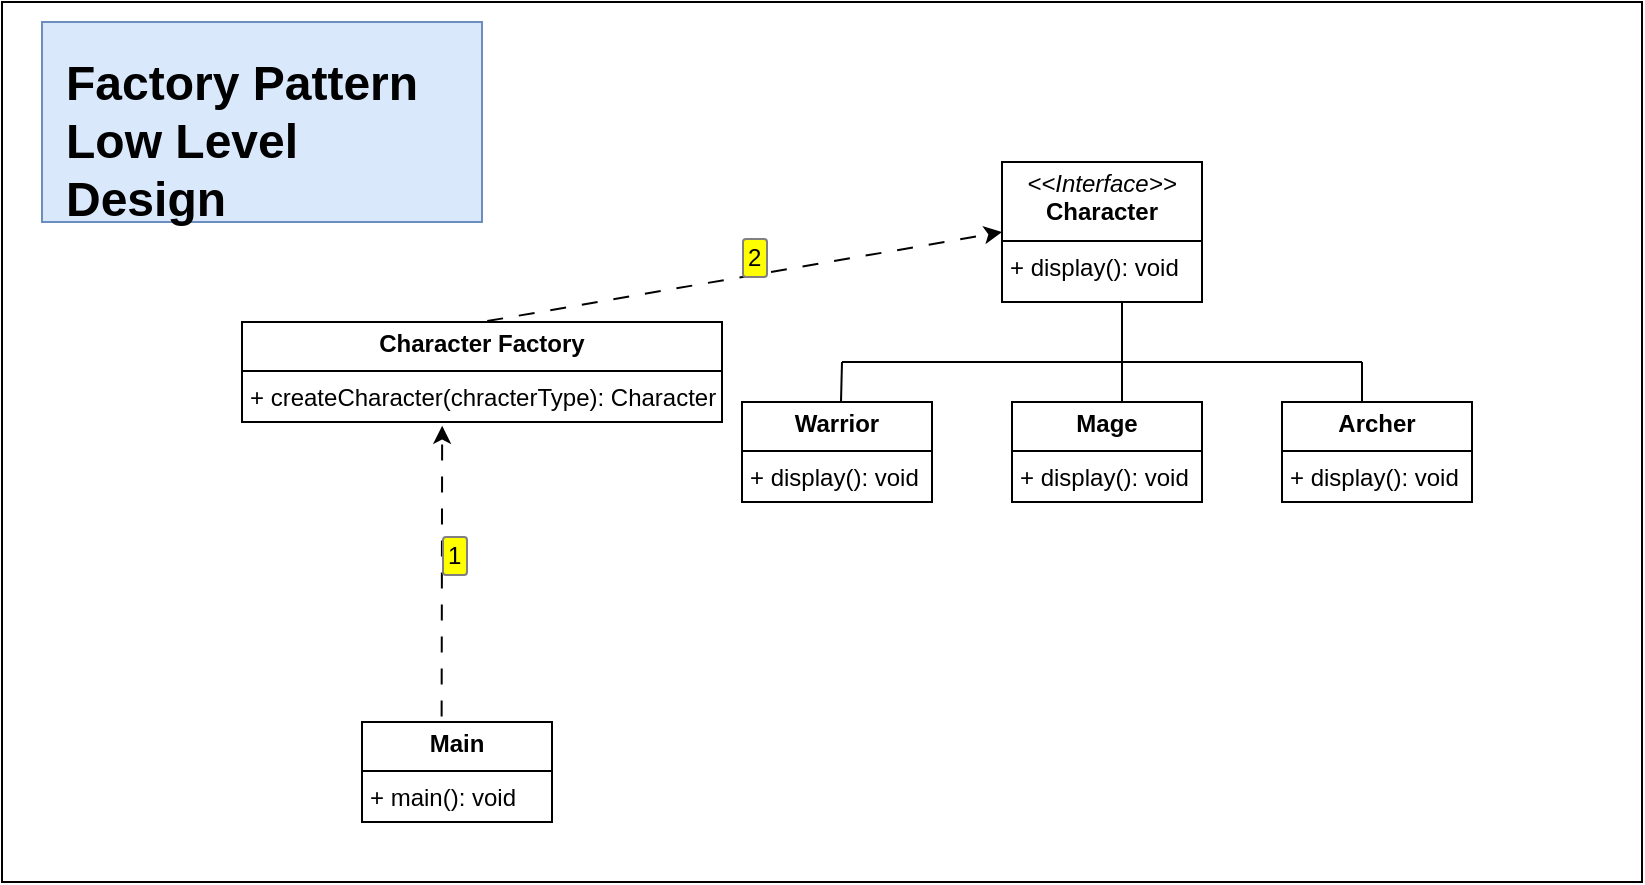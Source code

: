 <mxfile version="24.2.2" type="github">
  <diagram name="Page-1" id="CSn7-STJ8X5tQMEgrje4">
    <mxGraphModel dx="1105" dy="549" grid="1" gridSize="10" guides="1" tooltips="1" connect="1" arrows="1" fold="1" page="1" pageScale="1" pageWidth="850" pageHeight="1100" math="0" shadow="0">
      <root>
        <mxCell id="0" />
        <mxCell id="1" parent="0" />
        <mxCell id="d9FQ3PP9enAMd9kNU5a0-19" value="" style="rounded=0;whiteSpace=wrap;html=1;" vertex="1" parent="1">
          <mxGeometry width="820" height="440" as="geometry" />
        </mxCell>
        <mxCell id="d9FQ3PP9enAMd9kNU5a0-2" value="" style="rounded=0;whiteSpace=wrap;html=1;fillColor=#dae8fc;strokeColor=#6c8ebf;movable=0;" vertex="1" parent="1">
          <mxGeometry x="20" y="10" width="220" height="100" as="geometry" />
        </mxCell>
        <mxCell id="d9FQ3PP9enAMd9kNU5a0-1" value="&lt;h1 style=&quot;margin-top: 0px;&quot;&gt;Factory Pattern Low Level Design&lt;/h1&gt;&lt;p&gt;&lt;br&gt;&lt;/p&gt;" style="text;html=1;whiteSpace=wrap;overflow=hidden;rounded=0;" vertex="1" parent="1">
          <mxGeometry x="30" y="20" width="180" height="90" as="geometry" />
        </mxCell>
        <mxCell id="d9FQ3PP9enAMd9kNU5a0-3" value="&lt;p style=&quot;margin:0px;margin-top:4px;text-align:center;&quot;&gt;&lt;i&gt;&amp;lt;&amp;lt;Interface&amp;gt;&amp;gt;&lt;/i&gt;&lt;br&gt;&lt;b&gt;Character&lt;/b&gt;&lt;/p&gt;&lt;hr size=&quot;1&quot; style=&quot;border-style:solid;&quot;&gt;&lt;p style=&quot;margin:0px;margin-left:4px;&quot;&gt;+ display(): void&lt;br&gt;&lt;/p&gt;" style="verticalAlign=top;align=left;overflow=fill;html=1;whiteSpace=wrap;" vertex="1" parent="1">
          <mxGeometry x="500" y="80" width="100" height="70" as="geometry" />
        </mxCell>
        <mxCell id="d9FQ3PP9enAMd9kNU5a0-4" value="&lt;p style=&quot;margin:0px;margin-top:4px;text-align:center;&quot;&gt;&lt;b&gt;Warrior&lt;/b&gt;&lt;/p&gt;&lt;hr size=&quot;1&quot; style=&quot;border-style:solid;&quot;&gt;&lt;p style=&quot;margin:0px;margin-left:4px;&quot;&gt;+ display(): void&lt;/p&gt;" style="verticalAlign=top;align=left;overflow=fill;html=1;whiteSpace=wrap;" vertex="1" parent="1">
          <mxGeometry x="370" y="200" width="95" height="50" as="geometry" />
        </mxCell>
        <mxCell id="d9FQ3PP9enAMd9kNU5a0-5" value="&lt;p style=&quot;margin:0px;margin-top:4px;text-align:center;&quot;&gt;&lt;b&gt;Mage&lt;/b&gt;&lt;/p&gt;&lt;hr size=&quot;1&quot; style=&quot;border-style:solid;&quot;&gt;&lt;p style=&quot;margin:0px;margin-left:4px;&quot;&gt;+ display(): void&lt;/p&gt;" style="verticalAlign=top;align=left;overflow=fill;html=1;whiteSpace=wrap;" vertex="1" parent="1">
          <mxGeometry x="505" y="200" width="95" height="50" as="geometry" />
        </mxCell>
        <mxCell id="d9FQ3PP9enAMd9kNU5a0-6" value="&lt;p style=&quot;margin:0px;margin-top:4px;text-align:center;&quot;&gt;&lt;b&gt;Archer&lt;/b&gt;&lt;/p&gt;&lt;hr size=&quot;1&quot; style=&quot;border-style:solid;&quot;&gt;&lt;p style=&quot;margin:0px;margin-left:4px;&quot;&gt;+ display(): void&lt;/p&gt;" style="verticalAlign=top;align=left;overflow=fill;html=1;whiteSpace=wrap;" vertex="1" parent="1">
          <mxGeometry x="640" y="200" width="95" height="50" as="geometry" />
        </mxCell>
        <mxCell id="d9FQ3PP9enAMd9kNU5a0-10" value="&lt;p style=&quot;margin:0px;margin-top:4px;text-align:center;&quot;&gt;&lt;b&gt;Main&lt;/b&gt;&lt;/p&gt;&lt;hr size=&quot;1&quot; style=&quot;border-style:solid;&quot;&gt;&lt;p style=&quot;margin:0px;margin-left:4px;&quot;&gt;+ main(): void&lt;/p&gt;" style="verticalAlign=top;align=left;overflow=fill;html=1;whiteSpace=wrap;" vertex="1" parent="1">
          <mxGeometry x="180" y="360" width="95" height="50" as="geometry" />
        </mxCell>
        <mxCell id="d9FQ3PP9enAMd9kNU5a0-11" value="&lt;p style=&quot;margin:0px;margin-top:4px;text-align:center;&quot;&gt;&lt;b&gt;Character Factory&lt;/b&gt;&lt;/p&gt;&lt;hr size=&quot;1&quot; style=&quot;border-style:solid;&quot;&gt;&lt;p style=&quot;margin:0px;margin-left:4px;&quot;&gt;+ createCharacter(chracterType): Character&lt;/p&gt;" style="verticalAlign=top;align=left;overflow=fill;html=1;whiteSpace=wrap;" vertex="1" parent="1">
          <mxGeometry x="120" y="160" width="240" height="50" as="geometry" />
        </mxCell>
        <mxCell id="d9FQ3PP9enAMd9kNU5a0-12" value="" style="endArrow=classic;html=1;rounded=0;exitX=0.419;exitY=-0.002;exitDx=0;exitDy=0;entryX=0.417;entryY=1.037;entryDx=0;entryDy=0;entryPerimeter=0;orthogonalLoop=1;orthogonal=1;enumerate=1;comic=0;flowAnimation=1;exitPerimeter=0;" edge="1" parent="1" source="d9FQ3PP9enAMd9kNU5a0-10" target="d9FQ3PP9enAMd9kNU5a0-11">
          <mxGeometry width="50" height="50" relative="1" as="geometry">
            <mxPoint x="80" y="300" as="sourcePoint" />
            <mxPoint x="130" y="250" as="targetPoint" />
          </mxGeometry>
        </mxCell>
        <mxCell id="d9FQ3PP9enAMd9kNU5a0-13" value="" style="endArrow=classic;html=1;rounded=0;flowAnimation=1;enumerate=1;exitX=0.5;exitY=0;exitDx=0;exitDy=0;entryX=0;entryY=0.5;entryDx=0;entryDy=0;" edge="1" parent="1" source="d9FQ3PP9enAMd9kNU5a0-11" target="d9FQ3PP9enAMd9kNU5a0-3">
          <mxGeometry width="50" height="50" relative="1" as="geometry">
            <mxPoint x="320" y="120" as="sourcePoint" />
            <mxPoint x="370" y="70" as="targetPoint" />
          </mxGeometry>
        </mxCell>
        <mxCell id="d9FQ3PP9enAMd9kNU5a0-14" value="" style="endArrow=none;html=1;rounded=0;" edge="1" parent="1">
          <mxGeometry width="50" height="50" relative="1" as="geometry">
            <mxPoint x="420" y="180" as="sourcePoint" />
            <mxPoint x="680" y="180" as="targetPoint" />
          </mxGeometry>
        </mxCell>
        <mxCell id="d9FQ3PP9enAMd9kNU5a0-15" value="" style="endArrow=none;html=1;rounded=0;exitX=0.521;exitY=-0.001;exitDx=0;exitDy=0;exitPerimeter=0;" edge="1" parent="1" source="d9FQ3PP9enAMd9kNU5a0-4">
          <mxGeometry width="50" height="50" relative="1" as="geometry">
            <mxPoint x="410" y="190" as="sourcePoint" />
            <mxPoint x="420" y="180" as="targetPoint" />
          </mxGeometry>
        </mxCell>
        <mxCell id="d9FQ3PP9enAMd9kNU5a0-16" value="" style="endArrow=none;html=1;rounded=0;exitX=0.521;exitY=-0.001;exitDx=0;exitDy=0;exitPerimeter=0;" edge="1" parent="1">
          <mxGeometry width="50" height="50" relative="1" as="geometry">
            <mxPoint x="560" y="200" as="sourcePoint" />
            <mxPoint x="560" y="180" as="targetPoint" />
          </mxGeometry>
        </mxCell>
        <mxCell id="d9FQ3PP9enAMd9kNU5a0-17" value="" style="endArrow=none;html=1;rounded=0;exitX=0.521;exitY=-0.001;exitDx=0;exitDy=0;exitPerimeter=0;" edge="1" parent="1">
          <mxGeometry width="50" height="50" relative="1" as="geometry">
            <mxPoint x="680" y="200" as="sourcePoint" />
            <mxPoint x="680" y="180" as="targetPoint" />
          </mxGeometry>
        </mxCell>
        <mxCell id="d9FQ3PP9enAMd9kNU5a0-18" value="" style="endArrow=none;html=1;rounded=0;" edge="1" parent="1">
          <mxGeometry width="50" height="50" relative="1" as="geometry">
            <mxPoint x="560" y="180" as="sourcePoint" />
            <mxPoint x="560" y="150" as="targetPoint" />
          </mxGeometry>
        </mxCell>
      </root>
    </mxGraphModel>
  </diagram>
</mxfile>
